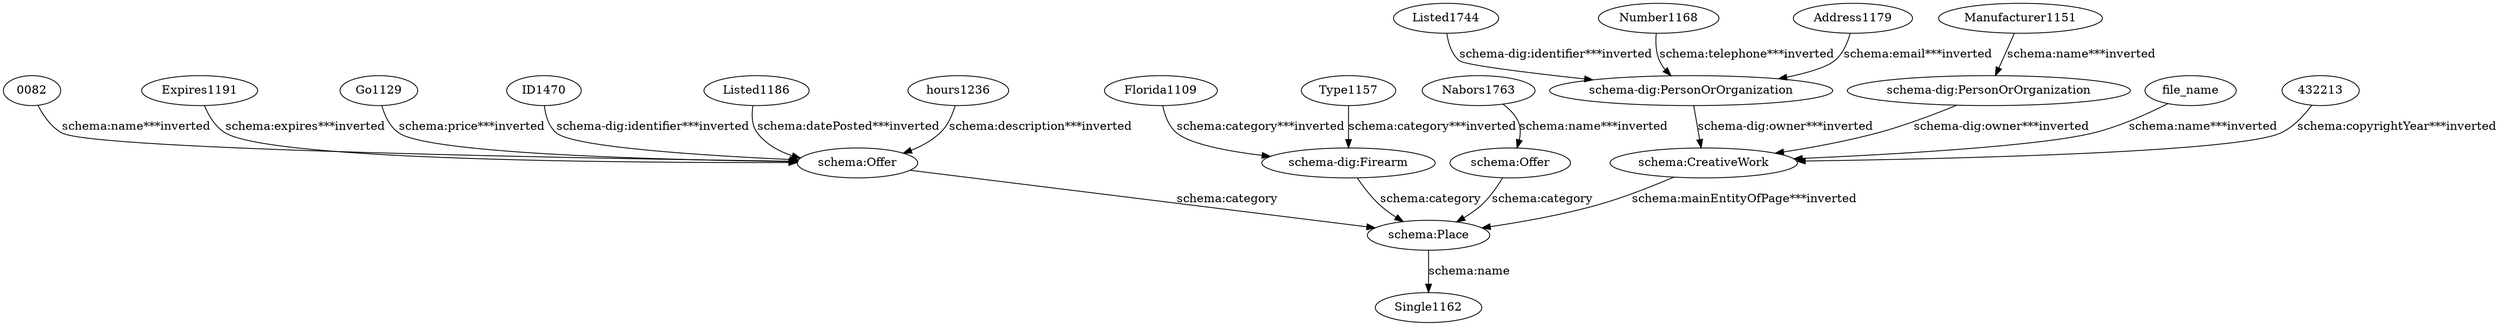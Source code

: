 digraph {
  "432213" [type=attribute_name,label="432213"]
  "0082" [type=attribute_name,label="0082"]
  "schema:Offer1" [type=class_uri,label="schema:Offer"]
  "schema:CreativeWork1" [type=class_uri,label="schema:CreativeWork"]
  Address1179 [type=attribute_name,label=Address1179]
  "schema-dig:PersonOrOrganization1" [type=class_uri,label="schema-dig:PersonOrOrganization"]
  Expires1191 [type=attribute_name,label=Expires1191]
  Florida1109 [type=attribute_name,label=Florida1109]
  "schema-dig:Firearm1" [type=class_uri,label="schema-dig:Firearm"]
  Go1129 [type=attribute_name,label=Go1129]
  ID1470 [type=attribute_name,label=ID1470]
  Listed1186 [type=attribute_name,label=Listed1186]
  Listed1744 [type=attribute_name,label=Listed1744]
  Manufacturer1151 [type=attribute_name,label=Manufacturer1151]
  "schema-dig:PersonOrOrganization2" [type=class_uri,label="schema-dig:PersonOrOrganization"]
  Nabors1763 [type=attribute_name,label=Nabors1763]
  "schema:Offer2" [type=class_uri,label="schema:Offer"]
  Number1168 [type=attribute_name,label=Number1168]
  Type1157 [type=attribute_name,label=Type1157]
  file_name [type=attribute_name,label=file_name]
  hours1236 [type=attribute_name,label=hours1236]
  "schema:Place1" [type=class_uri,label="schema:Place"]
  Single1162 [type=attribute_name,label=Single1162]
  "0082" -> "schema:Offer1" [type=st_property_uri,label="schema:name***inverted",weight=1]
  "432213" -> "schema:CreativeWork1" [type=st_property_uri,label="schema:copyrightYear***inverted",weight=1]
  Address1179 -> "schema-dig:PersonOrOrganization1" [type=st_property_uri,label="schema:email***inverted",weight=1]
  Expires1191 -> "schema:Offer1" [type=st_property_uri,label="schema:expires***inverted",weight=1]
  Florida1109 -> "schema-dig:Firearm1" [type=st_property_uri,label="schema:category***inverted",weight=1]
  Go1129 -> "schema:Offer1" [type=st_property_uri,label="schema:price***inverted",weight=1]
  ID1470 -> "schema:Offer1" [type=st_property_uri,label="schema-dig:identifier***inverted",weight=1]
  Listed1186 -> "schema:Offer1" [type=st_property_uri,label="schema:datePosted***inverted",weight=1]
  Listed1744 -> "schema-dig:PersonOrOrganization1" [type=st_property_uri,label="schema-dig:identifier***inverted",weight=1]
  Manufacturer1151 -> "schema-dig:PersonOrOrganization2" [type=st_property_uri,label="schema:name***inverted",weight=1]
  Nabors1763 -> "schema:Offer2" [type=st_property_uri,label="schema:name***inverted",weight=1]
  Number1168 -> "schema-dig:PersonOrOrganization1" [type=st_property_uri,label="schema:telephone***inverted",weight=1]
  Type1157 -> "schema-dig:Firearm1" [type=st_property_uri,label="schema:category***inverted",weight=1]
  file_name -> "schema:CreativeWork1" [type=st_property_uri,label="schema:name***inverted",weight=1]
  hours1236 -> "schema:Offer1" [type=st_property_uri,label="schema:description***inverted",weight=1]
  "schema-dig:Firearm1" -> "schema:Place1" [label="schema:category",type=inherited,weight=4]
  "schema-dig:PersonOrOrganization1" -> "schema:CreativeWork1" [type=inherited,label="schema-dig:owner***inverted",weight=4]
  "schema-dig:PersonOrOrganization2" -> "schema:CreativeWork1" [type=inherited,label="schema-dig:owner***inverted",weight=4]
  "schema:CreativeWork1" -> "schema:Place1" [type=inherited,label="schema:mainEntityOfPage***inverted",weight=4]
  "schema:Offer1" -> "schema:Place1" [label="schema:category",type=inherited,weight=4]
  "schema:Offer2" -> "schema:Place1" [label="schema:category",type=inherited,weight=4]
  "schema:Place1" -> Single1162 [label="schema:name",type=st_property_uri]
}

